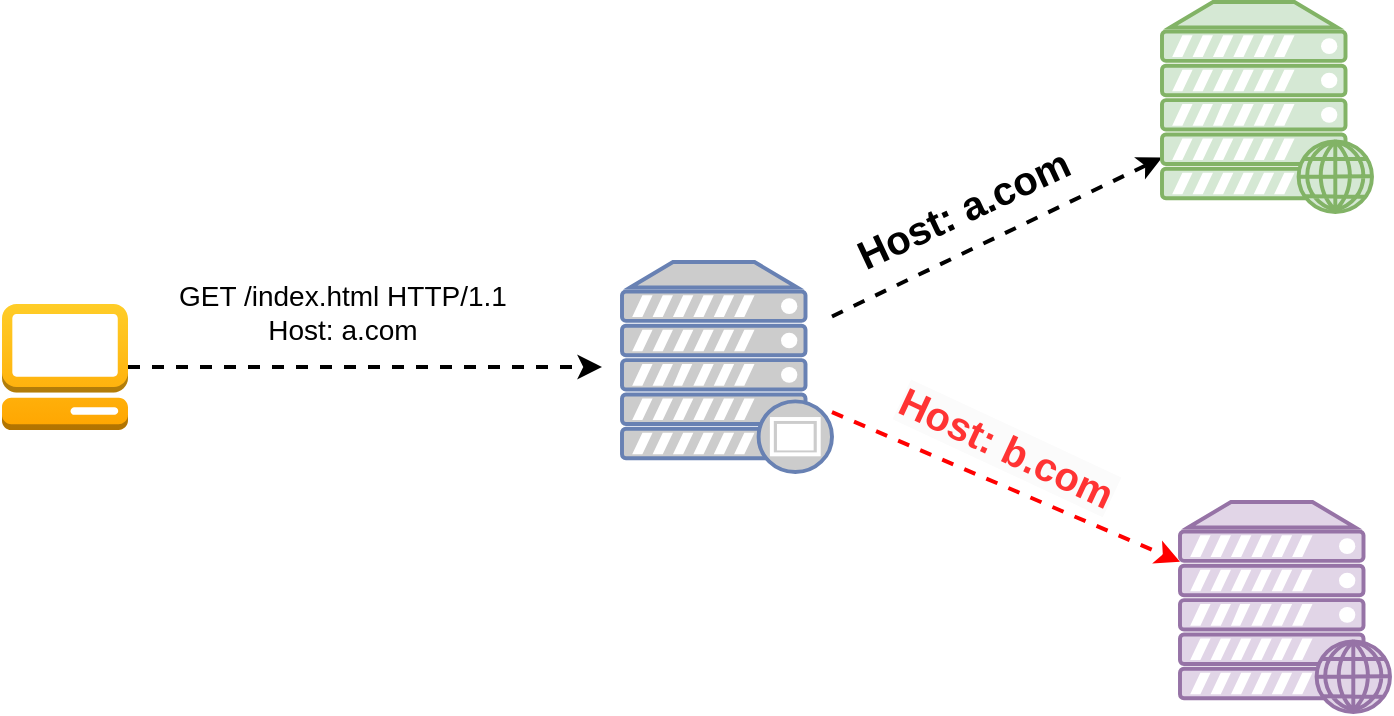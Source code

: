 <mxfile version="22.0.4" type="github">
  <diagram name="第 1 页" id="vruqh-7uNLGVUC-JCkji">
    <mxGraphModel dx="904" dy="585" grid="1" gridSize="10" guides="1" tooltips="1" connect="1" arrows="1" fold="1" page="1" pageScale="1" pageWidth="827" pageHeight="1169" math="0" shadow="0">
      <root>
        <mxCell id="0" />
        <mxCell id="1" parent="0" />
        <mxCell id="Ca13iC2NUSpapg2H3FcR-8" style="rounded=0;orthogonalLoop=1;jettySize=auto;html=1;strokeWidth=2;dashed=1;" edge="1" parent="1" source="Ca13iC2NUSpapg2H3FcR-5" target="Ca13iC2NUSpapg2H3FcR-6">
          <mxGeometry relative="1" as="geometry" />
        </mxCell>
        <mxCell id="Ca13iC2NUSpapg2H3FcR-9" style="rounded=0;orthogonalLoop=1;jettySize=auto;html=1;strokeWidth=2;dashed=1;fillColor=#e51400;strokeColor=#FF0000;" edge="1" parent="1" source="Ca13iC2NUSpapg2H3FcR-5" target="Ca13iC2NUSpapg2H3FcR-7">
          <mxGeometry relative="1" as="geometry" />
        </mxCell>
        <mxCell id="Ca13iC2NUSpapg2H3FcR-5" value="" style="fontColor=#0066CC;verticalAlign=top;verticalLabelPosition=bottom;labelPosition=center;align=center;html=1;outlineConnect=0;fillColor=#CCCCCC;strokeColor=#6881B3;gradientColor=none;gradientDirection=north;strokeWidth=2;shape=mxgraph.networks.proxy_server;" vertex="1" parent="1">
          <mxGeometry x="350" y="250" width="105" height="105" as="geometry" />
        </mxCell>
        <mxCell id="Ca13iC2NUSpapg2H3FcR-6" value="" style="verticalAlign=top;verticalLabelPosition=bottom;labelPosition=center;align=center;html=1;outlineConnect=0;fillColor=#d5e8d4;strokeColor=#82b366;gradientDirection=north;strokeWidth=2;shape=mxgraph.networks.web_server;" vertex="1" parent="1">
          <mxGeometry x="620" y="120" width="105" height="105" as="geometry" />
        </mxCell>
        <mxCell id="Ca13iC2NUSpapg2H3FcR-7" value="" style="verticalAlign=top;verticalLabelPosition=bottom;labelPosition=center;align=center;html=1;outlineConnect=0;fillColor=#e1d5e7;strokeColor=#9673a6;gradientDirection=north;strokeWidth=2;shape=mxgraph.networks.web_server;" vertex="1" parent="1">
          <mxGeometry x="629" y="370" width="105" height="105" as="geometry" />
        </mxCell>
        <mxCell id="Ca13iC2NUSpapg2H3FcR-10" value="&lt;b style=&quot;border-color: var(--border-color); font-size: 20px;&quot;&gt;Host: a.com&lt;/b&gt;" style="text;html=1;align=center;verticalAlign=middle;resizable=0;points=[];autosize=1;strokeColor=none;fillColor=none;rotation=-25;" vertex="1" parent="1">
          <mxGeometry x="450" y="203" width="140" height="40" as="geometry" />
        </mxCell>
        <mxCell id="Ca13iC2NUSpapg2H3FcR-11" value="&lt;b style=&quot;border-color: var(--border-color); font-family: Helvetica; font-size: 20px; font-style: normal; font-variant-ligatures: normal; font-variant-caps: normal; letter-spacing: normal; orphans: 2; text-align: center; text-indent: 0px; text-transform: none; widows: 2; word-spacing: 0px; -webkit-text-stroke-width: 0px; background-color: rgb(251, 251, 251); text-decoration-thickness: initial; text-decoration-style: initial; text-decoration-color: initial;&quot;&gt;&lt;font color=&quot;#ff3333&quot;&gt;Host: b.com&lt;/font&gt;&lt;/b&gt;" style="text;whiteSpace=wrap;html=1;rotation=25;" vertex="1" parent="1">
          <mxGeometry x="479" y="330" width="150" height="50" as="geometry" />
        </mxCell>
        <mxCell id="Ca13iC2NUSpapg2H3FcR-18" style="edgeStyle=orthogonalEdgeStyle;rounded=0;orthogonalLoop=1;jettySize=auto;html=1;strokeWidth=2;dashed=1;" edge="1" parent="1" source="Ca13iC2NUSpapg2H3FcR-12">
          <mxGeometry relative="1" as="geometry">
            <mxPoint x="340" y="302.5" as="targetPoint" />
          </mxGeometry>
        </mxCell>
        <mxCell id="Ca13iC2NUSpapg2H3FcR-12" value="" style="outlineConnect=0;dashed=0;verticalLabelPosition=bottom;verticalAlign=top;align=center;html=1;shape=mxgraph.aws3.management_console;fillColor=#ffcd28;strokeColor=#d79b00;gradientColor=#ffa500;" vertex="1" parent="1">
          <mxGeometry x="40" y="271" width="63" height="63" as="geometry" />
        </mxCell>
        <mxCell id="Ca13iC2NUSpapg2H3FcR-19" value="&lt;font style=&quot;font-size: 14px;&quot;&gt;GET /index.html HTTP/1.1&lt;br&gt;Host: a.com&lt;/font&gt;" style="text;html=1;align=center;verticalAlign=middle;resizable=0;points=[];autosize=1;strokeColor=none;fillColor=none;" vertex="1" parent="1">
          <mxGeometry x="115" y="250" width="190" height="50" as="geometry" />
        </mxCell>
      </root>
    </mxGraphModel>
  </diagram>
</mxfile>
